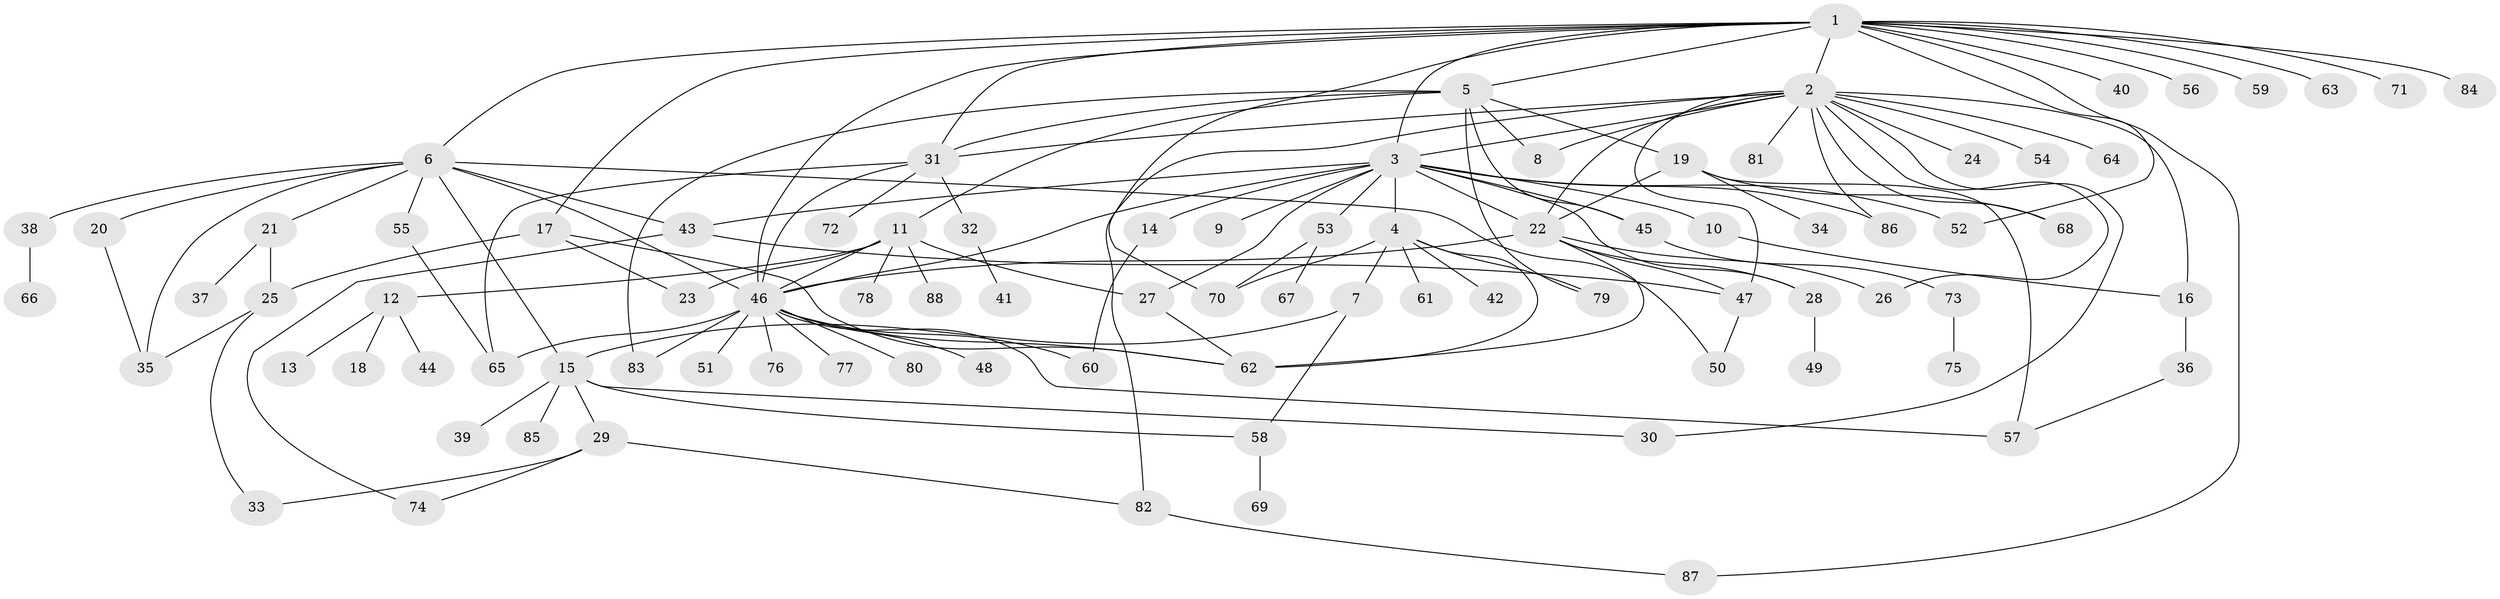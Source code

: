 // original degree distribution, {18: 0.00684931506849315, 19: 0.00684931506849315, 17: 0.00684931506849315, 8: 0.02054794520547945, 10: 0.00684931506849315, 11: 0.00684931506849315, 4: 0.08904109589041095, 2: 0.23972602739726026, 1: 0.4794520547945205, 3: 0.0821917808219178, 5: 0.0273972602739726, 7: 0.00684931506849315, 13: 0.00684931506849315, 9: 0.00684931506849315, 20: 0.00684931506849315}
// Generated by graph-tools (version 1.1) at 2025/50/03/04/25 22:50:04]
// undirected, 88 vertices, 134 edges
graph export_dot {
  node [color=gray90,style=filled];
  1;
  2;
  3;
  4;
  5;
  6;
  7;
  8;
  9;
  10;
  11;
  12;
  13;
  14;
  15;
  16;
  17;
  18;
  19;
  20;
  21;
  22;
  23;
  24;
  25;
  26;
  27;
  28;
  29;
  30;
  31;
  32;
  33;
  34;
  35;
  36;
  37;
  38;
  39;
  40;
  41;
  42;
  43;
  44;
  45;
  46;
  47;
  48;
  49;
  50;
  51;
  52;
  53;
  54;
  55;
  56;
  57;
  58;
  59;
  60;
  61;
  62;
  63;
  64;
  65;
  66;
  67;
  68;
  69;
  70;
  71;
  72;
  73;
  74;
  75;
  76;
  77;
  78;
  79;
  80;
  81;
  82;
  83;
  84;
  85;
  86;
  87;
  88;
  1 -- 2 [weight=1.0];
  1 -- 3 [weight=1.0];
  1 -- 5 [weight=1.0];
  1 -- 6 [weight=1.0];
  1 -- 17 [weight=1.0];
  1 -- 31 [weight=1.0];
  1 -- 40 [weight=1.0];
  1 -- 46 [weight=1.0];
  1 -- 52 [weight=1.0];
  1 -- 56 [weight=1.0];
  1 -- 59 [weight=1.0];
  1 -- 63 [weight=1.0];
  1 -- 70 [weight=1.0];
  1 -- 71 [weight=1.0];
  1 -- 84 [weight=1.0];
  1 -- 87 [weight=1.0];
  2 -- 3 [weight=1.0];
  2 -- 8 [weight=1.0];
  2 -- 16 [weight=1.0];
  2 -- 22 [weight=2.0];
  2 -- 24 [weight=1.0];
  2 -- 26 [weight=1.0];
  2 -- 30 [weight=1.0];
  2 -- 31 [weight=1.0];
  2 -- 47 [weight=1.0];
  2 -- 54 [weight=1.0];
  2 -- 64 [weight=1.0];
  2 -- 68 [weight=1.0];
  2 -- 81 [weight=1.0];
  2 -- 82 [weight=1.0];
  2 -- 86 [weight=1.0];
  3 -- 4 [weight=1.0];
  3 -- 9 [weight=1.0];
  3 -- 10 [weight=1.0];
  3 -- 14 [weight=1.0];
  3 -- 22 [weight=1.0];
  3 -- 27 [weight=1.0];
  3 -- 28 [weight=1.0];
  3 -- 43 [weight=1.0];
  3 -- 45 [weight=1.0];
  3 -- 46 [weight=1.0];
  3 -- 52 [weight=1.0];
  3 -- 53 [weight=1.0];
  3 -- 86 [weight=1.0];
  4 -- 7 [weight=1.0];
  4 -- 42 [weight=1.0];
  4 -- 61 [weight=1.0];
  4 -- 62 [weight=1.0];
  4 -- 70 [weight=1.0];
  4 -- 79 [weight=1.0];
  5 -- 8 [weight=1.0];
  5 -- 11 [weight=1.0];
  5 -- 19 [weight=1.0];
  5 -- 31 [weight=1.0];
  5 -- 45 [weight=1.0];
  5 -- 79 [weight=1.0];
  5 -- 83 [weight=1.0];
  6 -- 15 [weight=1.0];
  6 -- 20 [weight=1.0];
  6 -- 21 [weight=1.0];
  6 -- 35 [weight=1.0];
  6 -- 38 [weight=1.0];
  6 -- 43 [weight=1.0];
  6 -- 46 [weight=1.0];
  6 -- 50 [weight=1.0];
  6 -- 55 [weight=1.0];
  7 -- 15 [weight=1.0];
  7 -- 58 [weight=1.0];
  10 -- 16 [weight=1.0];
  11 -- 12 [weight=1.0];
  11 -- 23 [weight=1.0];
  11 -- 27 [weight=1.0];
  11 -- 46 [weight=1.0];
  11 -- 78 [weight=1.0];
  11 -- 88 [weight=1.0];
  12 -- 13 [weight=1.0];
  12 -- 18 [weight=1.0];
  12 -- 44 [weight=1.0];
  14 -- 60 [weight=1.0];
  15 -- 29 [weight=1.0];
  15 -- 30 [weight=1.0];
  15 -- 39 [weight=1.0];
  15 -- 58 [weight=1.0];
  15 -- 85 [weight=1.0];
  16 -- 36 [weight=1.0];
  17 -- 23 [weight=3.0];
  17 -- 25 [weight=1.0];
  17 -- 62 [weight=1.0];
  19 -- 22 [weight=8.0];
  19 -- 34 [weight=1.0];
  19 -- 57 [weight=1.0];
  19 -- 68 [weight=1.0];
  20 -- 35 [weight=1.0];
  21 -- 25 [weight=1.0];
  21 -- 37 [weight=1.0];
  22 -- 26 [weight=1.0];
  22 -- 28 [weight=1.0];
  22 -- 46 [weight=2.0];
  22 -- 47 [weight=1.0];
  22 -- 62 [weight=2.0];
  25 -- 33 [weight=1.0];
  25 -- 35 [weight=1.0];
  27 -- 62 [weight=1.0];
  28 -- 49 [weight=1.0];
  29 -- 33 [weight=1.0];
  29 -- 74 [weight=1.0];
  29 -- 82 [weight=1.0];
  31 -- 32 [weight=1.0];
  31 -- 46 [weight=1.0];
  31 -- 65 [weight=1.0];
  31 -- 72 [weight=1.0];
  32 -- 41 [weight=1.0];
  36 -- 57 [weight=1.0];
  38 -- 66 [weight=1.0];
  43 -- 47 [weight=1.0];
  43 -- 74 [weight=1.0];
  45 -- 73 [weight=1.0];
  46 -- 48 [weight=1.0];
  46 -- 51 [weight=1.0];
  46 -- 57 [weight=1.0];
  46 -- 60 [weight=1.0];
  46 -- 62 [weight=1.0];
  46 -- 65 [weight=1.0];
  46 -- 76 [weight=1.0];
  46 -- 77 [weight=1.0];
  46 -- 80 [weight=1.0];
  46 -- 83 [weight=1.0];
  47 -- 50 [weight=1.0];
  53 -- 67 [weight=1.0];
  53 -- 70 [weight=1.0];
  55 -- 65 [weight=1.0];
  58 -- 69 [weight=1.0];
  73 -- 75 [weight=1.0];
  82 -- 87 [weight=1.0];
}
